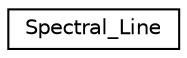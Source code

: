 digraph "Graphical Class Hierarchy"
{
  edge [fontname="Helvetica",fontsize="10",labelfontname="Helvetica",labelfontsize="10"];
  node [fontname="Helvetica",fontsize="10",shape=record];
  rankdir="LR";
  Node1 [label="Spectral_Line",height=0.2,width=0.4,color="black", fillcolor="white", style="filled",URL="$structSpectral__Line.html"];
}

